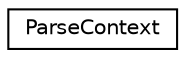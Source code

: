 digraph "Graphical Class Hierarchy"
{
 // LATEX_PDF_SIZE
  edge [fontname="Helvetica",fontsize="10",labelfontname="Helvetica",labelfontsize="10"];
  node [fontname="Helvetica",fontsize="10",shape=record];
  rankdir="LR";
  Node0 [label="ParseContext",height=0.2,width=0.4,color="black", fillcolor="white", style="filled",URL="$classParseContext.html",tooltip="A parse context provided to parsers working on the editor content."];
}
